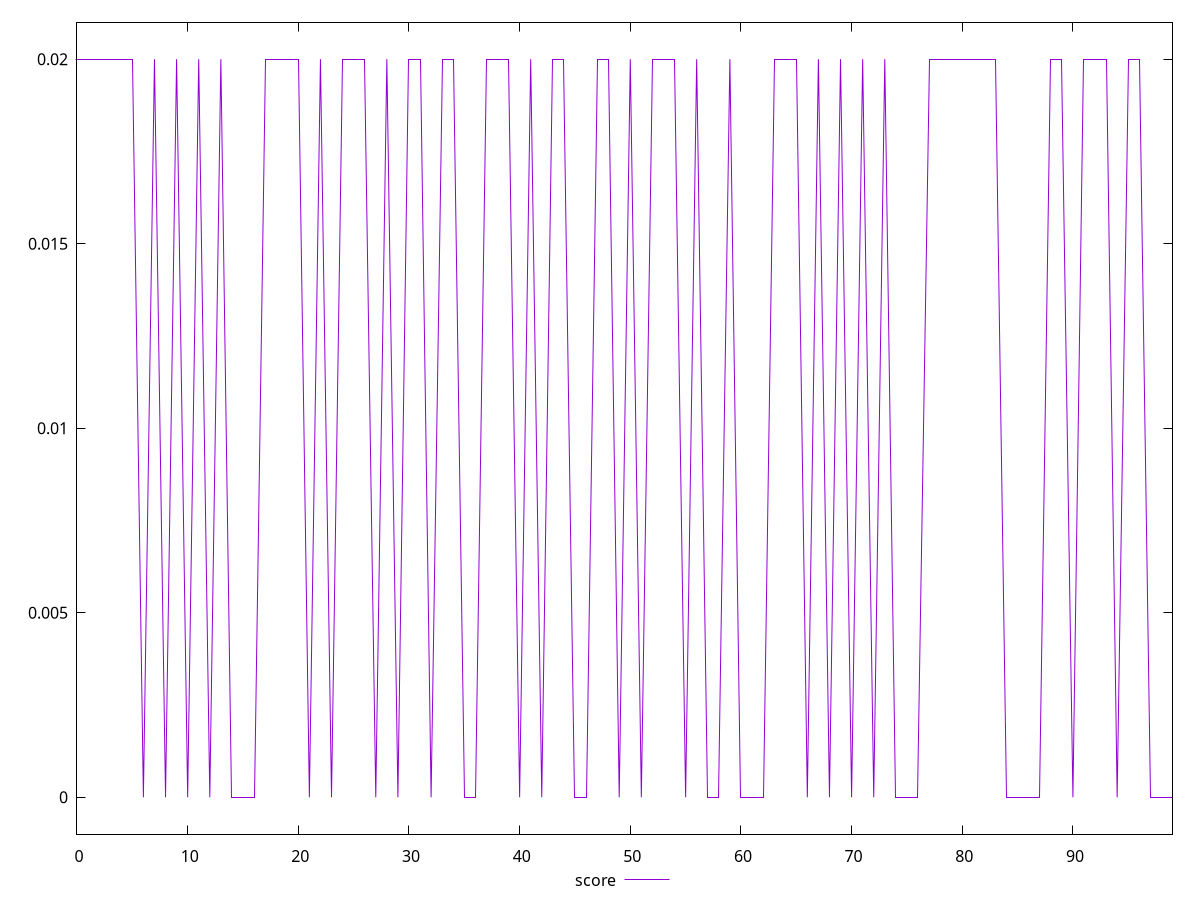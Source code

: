 reset

$score <<EOF
0 0.02
1 0.02
2 0.02
3 0.02
4 0.02
5 0.02
6 0
7 0.02
8 0
9 0.02
10 0
11 0.02
12 0
13 0.02
14 0
15 0
16 0
17 0.02
18 0.02
19 0.02
20 0.02
21 0
22 0.02
23 0
24 0.02
25 0.02
26 0.02
27 0
28 0.02
29 0
30 0.02
31 0.02
32 0
33 0.02
34 0.02
35 0
36 0
37 0.02
38 0.02
39 0.02
40 0
41 0.02
42 0
43 0.02
44 0.02
45 0
46 0
47 0.02
48 0.02
49 0
50 0.02
51 0
52 0.02
53 0.02
54 0.02
55 0
56 0.02
57 0
58 0
59 0.02
60 0
61 0
62 0
63 0.02
64 0.02
65 0.02
66 0
67 0.02
68 0
69 0.02
70 0
71 0.02
72 0
73 0.02
74 0
75 0
76 0
77 0.02
78 0.02
79 0.02
80 0.02
81 0.02
82 0.02
83 0.02
84 0
85 0
86 0
87 0
88 0.02
89 0.02
90 0
91 0.02
92 0.02
93 0.02
94 0
95 0.02
96 0.02
97 0
98 0
99 0
EOF

set key outside below
set xrange [0:99]
set yrange [-0.001:0.021]
set trange [-0.001:0.021]
set terminal svg size 640, 500 enhanced background rgb 'white'
set output "report_00017_2021-02-10T15-08-03.406Z/cumulative-layout-shift/samples/pages/score/values.svg"

plot $score title "score" with line

reset
